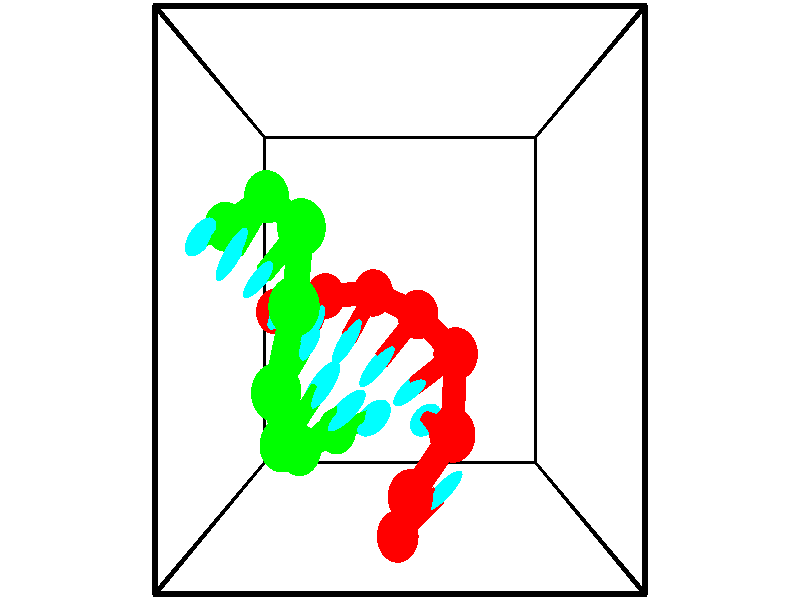 // switches for output
#declare DRAW_BASES = 1; // possible values are 0, 1; only relevant for DNA ribbons
#declare DRAW_BASES_TYPE = 3; // possible values are 1, 2, 3; only relevant for DNA ribbons
#declare DRAW_FOG = 0; // set to 1 to enable fog

#include "colors.inc"

#include "transforms.inc"
background { rgb <1, 1, 1>}

#default {
   normal{
       ripples 0.25
       frequency 0.20
       turbulence 0.2
       lambda 5
   }
	finish {
		phong 0.1
		phong_size 40.
	}
}

// original window dimensions: 1024x640


// camera settings

camera {
	sky <-0, 1, 0>
	up <-0, 1, 0>
	right 1.6 * <1, 0, 0>
	location <2.5, 2.5, 11.1562>
	look_at <2.5, 2.5, 2.5>
	direction <0, 0, -8.6562>
	angle 67.0682
}


# declare cpy_camera_pos = <2.5, 2.5, 11.1562>;
# if (DRAW_FOG = 1)
fog {
	fog_type 2
	up vnormalize(cpy_camera_pos)
	color rgbt<1,1,1,0.3>
	distance 1e-5
	fog_alt 3e-3
	fog_offset 4
}
# end


// LIGHTS

# declare lum = 6;
global_settings {
	ambient_light rgb lum * <0.05, 0.05, 0.05>
	max_trace_level 15
}# declare cpy_direct_light_amount = 0.25;
light_source
{	1000 * <-1, -1, 1>,
	rgb lum * cpy_direct_light_amount
	parallel
}

light_source
{	1000 * <1, 1, -1>,
	rgb lum * cpy_direct_light_amount
	parallel
}

// strand 0

// nucleotide -1

// particle -1
sphere {
	<2.472090, 0.142410, 3.925327> 0.250000
	pigment { color rgbt <1,0,0,0> }
	no_shadow
}
cylinder {
	<2.783054, 0.392433, 3.897232>,  <2.969633, 0.542447, 3.880375>, 0.100000
	pigment { color rgbt <1,0,0,0> }
	no_shadow
}
cylinder {
	<2.783054, 0.392433, 3.897232>,  <2.472090, 0.142410, 3.925327>, 0.100000
	pigment { color rgbt <1,0,0,0> }
	no_shadow
}

// particle -1
sphere {
	<2.783054, 0.392433, 3.897232> 0.100000
	pigment { color rgbt <1,0,0,0> }
	no_shadow
}
sphere {
	0, 1
	scale<0.080000,0.200000,0.300000>
	matrix <-0.628757, 0.775310, -0.059656,
		0.017167, 0.090540, 0.995745,
		0.777412, 0.625058, -0.070238,
		3.016278, 0.579951, 3.876161>
	pigment { color rgbt <0,1,1,0> }
	no_shadow
}
cylinder {
	<2.614436, 0.677186, 4.451640>,  <2.472090, 0.142410, 3.925327>, 0.130000
	pigment { color rgbt <1,0,0,0> }
	no_shadow
}

// nucleotide -1

// particle -1
sphere {
	<2.614436, 0.677186, 4.451640> 0.250000
	pigment { color rgbt <1,0,0,0> }
	no_shadow
}
cylinder {
	<2.779617, 0.807159, 4.111313>,  <2.878725, 0.885143, 3.907117>, 0.100000
	pigment { color rgbt <1,0,0,0> }
	no_shadow
}
cylinder {
	<2.779617, 0.807159, 4.111313>,  <2.614436, 0.677186, 4.451640>, 0.100000
	pigment { color rgbt <1,0,0,0> }
	no_shadow
}

// particle -1
sphere {
	<2.779617, 0.807159, 4.111313> 0.100000
	pigment { color rgbt <1,0,0,0> }
	no_shadow
}
sphere {
	0, 1
	scale<0.080000,0.200000,0.300000>
	matrix <-0.595587, 0.803097, 0.017635,
		0.689019, 0.499453, 0.525166,
		0.412952, 0.324933, -0.850817,
		2.903502, 0.904639, 3.856068>
	pigment { color rgbt <0,1,1,0> }
	no_shadow
}
cylinder {
	<3.068859, 1.279971, 4.587374>,  <2.614436, 0.677186, 4.451640>, 0.130000
	pigment { color rgbt <1,0,0,0> }
	no_shadow
}

// nucleotide -1

// particle -1
sphere {
	<3.068859, 1.279971, 4.587374> 0.250000
	pigment { color rgbt <1,0,0,0> }
	no_shadow
}
cylinder {
	<2.918726, 1.294903, 4.216919>,  <2.828647, 1.303862, 3.994646>, 0.100000
	pigment { color rgbt <1,0,0,0> }
	no_shadow
}
cylinder {
	<2.918726, 1.294903, 4.216919>,  <3.068859, 1.279971, 4.587374>, 0.100000
	pigment { color rgbt <1,0,0,0> }
	no_shadow
}

// particle -1
sphere {
	<2.918726, 1.294903, 4.216919> 0.100000
	pigment { color rgbt <1,0,0,0> }
	no_shadow
}
sphere {
	0, 1
	scale<0.080000,0.200000,0.300000>
	matrix <-0.622602, 0.730059, 0.281745,
		0.686653, 0.682364, -0.250773,
		-0.375332, 0.037329, -0.926138,
		2.806127, 1.306102, 3.939077>
	pigment { color rgbt <0,1,1,0> }
	no_shadow
}
cylinder {
	<3.128540, 1.993291, 4.330058>,  <3.068859, 1.279971, 4.587374>, 0.130000
	pigment { color rgbt <1,0,0,0> }
	no_shadow
}

// nucleotide -1

// particle -1
sphere {
	<3.128540, 1.993291, 4.330058> 0.250000
	pigment { color rgbt <1,0,0,0> }
	no_shadow
}
cylinder {
	<2.849916, 1.785938, 4.131630>,  <2.682741, 1.661527, 4.012573>, 0.100000
	pigment { color rgbt <1,0,0,0> }
	no_shadow
}
cylinder {
	<2.849916, 1.785938, 4.131630>,  <3.128540, 1.993291, 4.330058>, 0.100000
	pigment { color rgbt <1,0,0,0> }
	no_shadow
}

// particle -1
sphere {
	<2.849916, 1.785938, 4.131630> 0.100000
	pigment { color rgbt <1,0,0,0> }
	no_shadow
}
sphere {
	0, 1
	scale<0.080000,0.200000,0.300000>
	matrix <-0.658682, 0.736150, 0.155633,
		0.284503, 0.435159, -0.854221,
		-0.696560, -0.518382, -0.496069,
		2.640948, 1.630424, 3.982809>
	pigment { color rgbt <0,1,1,0> }
	no_shadow
}
cylinder {
	<2.715862, 2.353157, 3.843052>,  <3.128540, 1.993291, 4.330058>, 0.130000
	pigment { color rgbt <1,0,0,0> }
	no_shadow
}

// nucleotide -1

// particle -1
sphere {
	<2.715862, 2.353157, 3.843052> 0.250000
	pigment { color rgbt <1,0,0,0> }
	no_shadow
}
cylinder {
	<2.438553, 2.068039, 3.885574>,  <2.272168, 1.896968, 3.911088>, 0.100000
	pigment { color rgbt <1,0,0,0> }
	no_shadow
}
cylinder {
	<2.438553, 2.068039, 3.885574>,  <2.715862, 2.353157, 3.843052>, 0.100000
	pigment { color rgbt <1,0,0,0> }
	no_shadow
}

// particle -1
sphere {
	<2.438553, 2.068039, 3.885574> 0.100000
	pigment { color rgbt <1,0,0,0> }
	no_shadow
}
sphere {
	0, 1
	scale<0.080000,0.200000,0.300000>
	matrix <-0.690461, 0.699202, 0.185418,
		-0.206494, 0.055145, -0.976893,
		-0.693271, -0.712794, 0.106305,
		2.230572, 1.854201, 3.917466>
	pigment { color rgbt <0,1,1,0> }
	no_shadow
}
cylinder {
	<2.162077, 2.574623, 3.516496>,  <2.715862, 2.353157, 3.843052>, 0.130000
	pigment { color rgbt <1,0,0,0> }
	no_shadow
}

// nucleotide -1

// particle -1
sphere {
	<2.162077, 2.574623, 3.516496> 0.250000
	pigment { color rgbt <1,0,0,0> }
	no_shadow
}
cylinder {
	<1.990687, 2.295097, 3.745605>,  <1.887854, 2.127382, 3.883071>, 0.100000
	pigment { color rgbt <1,0,0,0> }
	no_shadow
}
cylinder {
	<1.990687, 2.295097, 3.745605>,  <2.162077, 2.574623, 3.516496>, 0.100000
	pigment { color rgbt <1,0,0,0> }
	no_shadow
}

// particle -1
sphere {
	<1.990687, 2.295097, 3.745605> 0.100000
	pigment { color rgbt <1,0,0,0> }
	no_shadow
}
sphere {
	0, 1
	scale<0.080000,0.200000,0.300000>
	matrix <-0.743036, 0.633199, 0.216693,
		-0.514108, -0.332744, -0.790553,
		-0.428475, -0.698814, 0.572773,
		1.862145, 2.085453, 3.917438>
	pigment { color rgbt <0,1,1,0> }
	no_shadow
}
cylinder {
	<1.523390, 2.543845, 3.236448>,  <2.162077, 2.574623, 3.516496>, 0.130000
	pigment { color rgbt <1,0,0,0> }
	no_shadow
}

// nucleotide -1

// particle -1
sphere {
	<1.523390, 2.543845, 3.236448> 0.250000
	pigment { color rgbt <1,0,0,0> }
	no_shadow
}
cylinder {
	<1.484995, 2.376022, 3.597504>,  <1.461958, 2.275328, 3.814137>, 0.100000
	pigment { color rgbt <1,0,0,0> }
	no_shadow
}
cylinder {
	<1.484995, 2.376022, 3.597504>,  <1.523390, 2.543845, 3.236448>, 0.100000
	pigment { color rgbt <1,0,0,0> }
	no_shadow
}

// particle -1
sphere {
	<1.484995, 2.376022, 3.597504> 0.100000
	pigment { color rgbt <1,0,0,0> }
	no_shadow
}
sphere {
	0, 1
	scale<0.080000,0.200000,0.300000>
	matrix <-0.801581, 0.570210, 0.179800,
		-0.590131, -0.706280, -0.391043,
		-0.095988, -0.419558, 0.902639,
		1.456198, 2.250155, 3.868295>
	pigment { color rgbt <0,1,1,0> }
	no_shadow
}
cylinder {
	<0.873510, 2.373990, 3.260460>,  <1.523390, 2.543845, 3.236448>, 0.130000
	pigment { color rgbt <1,0,0,0> }
	no_shadow
}

// nucleotide -1

// particle -1
sphere {
	<0.873510, 2.373990, 3.260460> 0.250000
	pigment { color rgbt <1,0,0,0> }
	no_shadow
}
cylinder {
	<0.986475, 2.394878, 3.643608>,  <1.054255, 2.407412, 3.873497>, 0.100000
	pigment { color rgbt <1,0,0,0> }
	no_shadow
}
cylinder {
	<0.986475, 2.394878, 3.643608>,  <0.873510, 2.373990, 3.260460>, 0.100000
	pigment { color rgbt <1,0,0,0> }
	no_shadow
}

// particle -1
sphere {
	<0.986475, 2.394878, 3.643608> 0.100000
	pigment { color rgbt <1,0,0,0> }
	no_shadow
}
sphere {
	0, 1
	scale<0.080000,0.200000,0.300000>
	matrix <-0.800044, 0.563779, 0.205144,
		-0.529314, -0.824273, 0.200998,
		0.282413, 0.052222, 0.957871,
		1.071199, 2.410545, 3.930969>
	pigment { color rgbt <0,1,1,0> }
	no_shadow
}
// strand 1

// nucleotide -1

// particle -1
sphere {
	<0.404105, 3.233382, 3.882893> 0.250000
	pigment { color rgbt <0,1,0,0> }
	no_shadow
}
cylinder {
	<0.359156, 3.142853, 4.269913>,  <0.332186, 3.088535, 4.502124>, 0.100000
	pigment { color rgbt <0,1,0,0> }
	no_shadow
}
cylinder {
	<0.359156, 3.142853, 4.269913>,  <0.404105, 3.233382, 3.882893>, 0.100000
	pigment { color rgbt <0,1,0,0> }
	no_shadow
}

// particle -1
sphere {
	<0.359156, 3.142853, 4.269913> 0.100000
	pigment { color rgbt <0,1,0,0> }
	no_shadow
}
sphere {
	0, 1
	scale<0.080000,0.200000,0.300000>
	matrix <0.840758, -0.540644, -0.028816,
		0.529621, 0.810236, 0.251037,
		-0.112374, -0.226323, 0.967548,
		0.325443, 3.074956, 4.560177>
	pigment { color rgbt <0,1,1,0> }
	no_shadow
}
cylinder {
	<0.988964, 3.475603, 4.304212>,  <0.404105, 3.233382, 3.882893>, 0.130000
	pigment { color rgbt <0,1,0,0> }
	no_shadow
}

// nucleotide -1

// particle -1
sphere {
	<0.988964, 3.475603, 4.304212> 0.250000
	pigment { color rgbt <0,1,0,0> }
	no_shadow
}
cylinder {
	<0.811842, 3.156620, 4.468155>,  <0.705569, 2.965230, 4.566521>, 0.100000
	pigment { color rgbt <0,1,0,0> }
	no_shadow
}
cylinder {
	<0.811842, 3.156620, 4.468155>,  <0.988964, 3.475603, 4.304212>, 0.100000
	pigment { color rgbt <0,1,0,0> }
	no_shadow
}

// particle -1
sphere {
	<0.811842, 3.156620, 4.468155> 0.100000
	pigment { color rgbt <0,1,0,0> }
	no_shadow
}
sphere {
	0, 1
	scale<0.080000,0.200000,0.300000>
	matrix <0.839395, -0.529386, -0.123151,
		0.315181, 0.289501, 0.903798,
		-0.442805, -0.797458, 0.409858,
		0.679000, 2.917382, 4.591112>
	pigment { color rgbt <0,1,1,0> }
	no_shadow
}
cylinder {
	<1.476105, 3.130383, 4.876319>,  <0.988964, 3.475603, 4.304212>, 0.130000
	pigment { color rgbt <0,1,0,0> }
	no_shadow
}

// nucleotide -1

// particle -1
sphere {
	<1.476105, 3.130383, 4.876319> 0.250000
	pigment { color rgbt <0,1,0,0> }
	no_shadow
}
cylinder {
	<1.200457, 2.893742, 4.708931>,  <1.035068, 2.751756, 4.608498>, 0.100000
	pigment { color rgbt <0,1,0,0> }
	no_shadow
}
cylinder {
	<1.200457, 2.893742, 4.708931>,  <1.476105, 3.130383, 4.876319>, 0.100000
	pigment { color rgbt <0,1,0,0> }
	no_shadow
}

// particle -1
sphere {
	<1.200457, 2.893742, 4.708931> 0.100000
	pigment { color rgbt <0,1,0,0> }
	no_shadow
}
sphere {
	0, 1
	scale<0.080000,0.200000,0.300000>
	matrix <0.689387, -0.713169, -0.127027,
		-0.223290, -0.376025, 0.899304,
		-0.689120, -0.591605, -0.418470,
		0.993721, 2.716260, 4.583390>
	pigment { color rgbt <0,1,1,0> }
	no_shadow
}
cylinder {
	<1.454249, 2.445929, 5.190702>,  <1.476105, 3.130383, 4.876319>, 0.130000
	pigment { color rgbt <0,1,0,0> }
	no_shadow
}

// nucleotide -1

// particle -1
sphere {
	<1.454249, 2.445929, 5.190702> 0.250000
	pigment { color rgbt <0,1,0,0> }
	no_shadow
}
cylinder {
	<1.308954, 2.413876, 4.819405>,  <1.221777, 2.394643, 4.596626>, 0.100000
	pigment { color rgbt <0,1,0,0> }
	no_shadow
}
cylinder {
	<1.308954, 2.413876, 4.819405>,  <1.454249, 2.445929, 5.190702>, 0.100000
	pigment { color rgbt <0,1,0,0> }
	no_shadow
}

// particle -1
sphere {
	<1.308954, 2.413876, 4.819405> 0.100000
	pigment { color rgbt <0,1,0,0> }
	no_shadow
}
sphere {
	0, 1
	scale<0.080000,0.200000,0.300000>
	matrix <0.714844, -0.662942, -0.222500,
		-0.597542, -0.744370, 0.298089,
		-0.363238, -0.080134, -0.928244,
		1.199983, 2.389835, 4.540931>
	pigment { color rgbt <0,1,1,0> }
	no_shadow
}
cylinder {
	<1.244990, 1.720325, 5.028095>,  <1.454249, 2.445929, 5.190702>, 0.130000
	pigment { color rgbt <0,1,0,0> }
	no_shadow
}

// nucleotide -1

// particle -1
sphere {
	<1.244990, 1.720325, 5.028095> 0.250000
	pigment { color rgbt <0,1,0,0> }
	no_shadow
}
cylinder {
	<1.349155, 1.910980, 4.692238>,  <1.411655, 2.025374, 4.490724>, 0.100000
	pigment { color rgbt <0,1,0,0> }
	no_shadow
}
cylinder {
	<1.349155, 1.910980, 4.692238>,  <1.244990, 1.720325, 5.028095>, 0.100000
	pigment { color rgbt <0,1,0,0> }
	no_shadow
}

// particle -1
sphere {
	<1.349155, 1.910980, 4.692238> 0.100000
	pigment { color rgbt <0,1,0,0> }
	no_shadow
}
sphere {
	0, 1
	scale<0.080000,0.200000,0.300000>
	matrix <0.585476, -0.769468, -0.255218,
		-0.767725, -0.425128, -0.479442,
		0.260414, 0.476639, -0.839642,
		1.427280, 2.053972, 4.440345>
	pigment { color rgbt <0,1,1,0> }
	no_shadow
}
cylinder {
	<1.212306, 1.177298, 4.521051>,  <1.244990, 1.720325, 5.028095>, 0.130000
	pigment { color rgbt <0,1,0,0> }
	no_shadow
}

// nucleotide -1

// particle -1
sphere {
	<1.212306, 1.177298, 4.521051> 0.250000
	pigment { color rgbt <0,1,0,0> }
	no_shadow
}
cylinder {
	<1.432991, 1.465820, 4.353561>,  <1.565402, 1.638934, 4.253067>, 0.100000
	pigment { color rgbt <0,1,0,0> }
	no_shadow
}
cylinder {
	<1.432991, 1.465820, 4.353561>,  <1.212306, 1.177298, 4.521051>, 0.100000
	pigment { color rgbt <0,1,0,0> }
	no_shadow
}

// particle -1
sphere {
	<1.432991, 1.465820, 4.353561> 0.100000
	pigment { color rgbt <0,1,0,0> }
	no_shadow
}
sphere {
	0, 1
	scale<0.080000,0.200000,0.300000>
	matrix <0.561387, -0.692454, -0.453158,
		-0.616813, 0.014947, -0.786968,
		0.551712, 0.721307, -0.418724,
		1.598505, 1.682212, 4.227944>
	pigment { color rgbt <0,1,1,0> }
	no_shadow
}
cylinder {
	<1.299659, 0.994626, 3.906886>,  <1.212306, 1.177298, 4.521051>, 0.130000
	pigment { color rgbt <0,1,0,0> }
	no_shadow
}

// nucleotide -1

// particle -1
sphere {
	<1.299659, 0.994626, 3.906886> 0.250000
	pigment { color rgbt <0,1,0,0> }
	no_shadow
}
cylinder {
	<1.615919, 1.232700, 3.964333>,  <1.805675, 1.375545, 3.998801>, 0.100000
	pigment { color rgbt <0,1,0,0> }
	no_shadow
}
cylinder {
	<1.615919, 1.232700, 3.964333>,  <1.299659, 0.994626, 3.906886>, 0.100000
	pigment { color rgbt <0,1,0,0> }
	no_shadow
}

// particle -1
sphere {
	<1.615919, 1.232700, 3.964333> 0.100000
	pigment { color rgbt <0,1,0,0> }
	no_shadow
}
sphere {
	0, 1
	scale<0.080000,0.200000,0.300000>
	matrix <0.604009, -0.719825, -0.342090,
		-0.100228, 0.357220, -0.928627,
		0.790650, 0.595186, 0.143617,
		1.853114, 1.411256, 4.007418>
	pigment { color rgbt <0,1,1,0> }
	no_shadow
}
cylinder {
	<1.676118, 1.075924, 3.276721>,  <1.299659, 0.994626, 3.906886>, 0.130000
	pigment { color rgbt <0,1,0,0> }
	no_shadow
}

// nucleotide -1

// particle -1
sphere {
	<1.676118, 1.075924, 3.276721> 0.250000
	pigment { color rgbt <0,1,0,0> }
	no_shadow
}
cylinder {
	<1.957159, 1.198132, 3.533783>,  <2.125784, 1.271456, 3.688020>, 0.100000
	pigment { color rgbt <0,1,0,0> }
	no_shadow
}
cylinder {
	<1.957159, 1.198132, 3.533783>,  <1.676118, 1.075924, 3.276721>, 0.100000
	pigment { color rgbt <0,1,0,0> }
	no_shadow
}

// particle -1
sphere {
	<1.957159, 1.198132, 3.533783> 0.100000
	pigment { color rgbt <0,1,0,0> }
	no_shadow
}
sphere {
	0, 1
	scale<0.080000,0.200000,0.300000>
	matrix <0.684299, -0.537781, -0.492470,
		0.195149, 0.785780, -0.586913,
		0.702603, 0.305519, 0.642656,
		2.167940, 1.289787, 3.726580>
	pigment { color rgbt <0,1,1,0> }
	no_shadow
}
// box output
cylinder {
	<0.000000, 0.000000, 0.000000>,  <5.000000, 0.000000, 0.000000>, 0.025000
	pigment { color rgbt <0,0,0,0> }
	no_shadow
}
cylinder {
	<0.000000, 0.000000, 0.000000>,  <0.000000, 5.000000, 0.000000>, 0.025000
	pigment { color rgbt <0,0,0,0> }
	no_shadow
}
cylinder {
	<0.000000, 0.000000, 0.000000>,  <0.000000, 0.000000, 5.000000>, 0.025000
	pigment { color rgbt <0,0,0,0> }
	no_shadow
}
cylinder {
	<5.000000, 5.000000, 5.000000>,  <0.000000, 5.000000, 5.000000>, 0.025000
	pigment { color rgbt <0,0,0,0> }
	no_shadow
}
cylinder {
	<5.000000, 5.000000, 5.000000>,  <5.000000, 0.000000, 5.000000>, 0.025000
	pigment { color rgbt <0,0,0,0> }
	no_shadow
}
cylinder {
	<5.000000, 5.000000, 5.000000>,  <5.000000, 5.000000, 0.000000>, 0.025000
	pigment { color rgbt <0,0,0,0> }
	no_shadow
}
cylinder {
	<0.000000, 0.000000, 5.000000>,  <0.000000, 5.000000, 5.000000>, 0.025000
	pigment { color rgbt <0,0,0,0> }
	no_shadow
}
cylinder {
	<0.000000, 0.000000, 5.000000>,  <5.000000, 0.000000, 5.000000>, 0.025000
	pigment { color rgbt <0,0,0,0> }
	no_shadow
}
cylinder {
	<5.000000, 5.000000, 0.000000>,  <0.000000, 5.000000, 0.000000>, 0.025000
	pigment { color rgbt <0,0,0,0> }
	no_shadow
}
cylinder {
	<5.000000, 5.000000, 0.000000>,  <5.000000, 0.000000, 0.000000>, 0.025000
	pigment { color rgbt <0,0,0,0> }
	no_shadow
}
cylinder {
	<5.000000, 0.000000, 5.000000>,  <5.000000, 0.000000, 0.000000>, 0.025000
	pigment { color rgbt <0,0,0,0> }
	no_shadow
}
cylinder {
	<0.000000, 5.000000, 0.000000>,  <0.000000, 5.000000, 5.000000>, 0.025000
	pigment { color rgbt <0,0,0,0> }
	no_shadow
}
// end of box output
